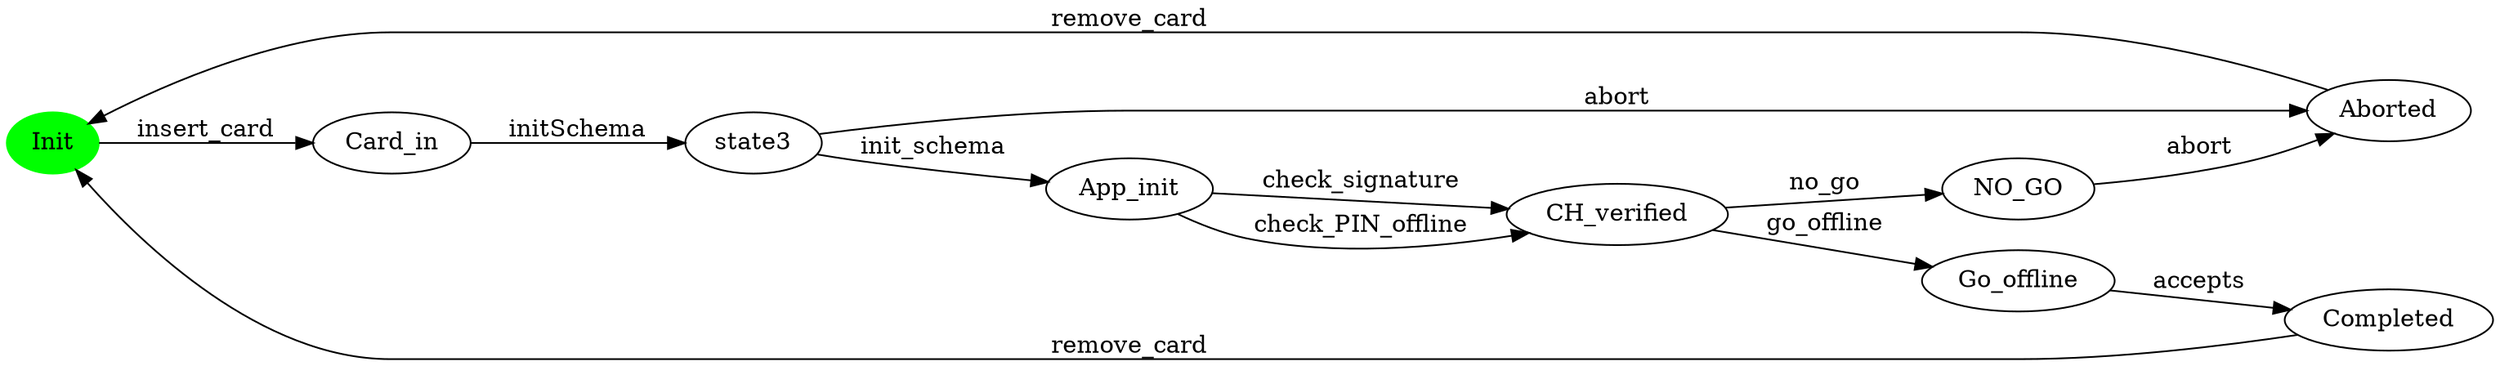 digraph G {
rankdir=LR;
state0[ label = "Init", style=filled, color=green ];
state1 [ label = "Go_offline" ];
state1 -> state2 [ label=" accepts " ];
state0 -> state3 [ label=" insert_card " ];
state4 [ label = "CH_verified" ];
state4 -> state5 [ label=" no_go " ];
state4 -> state1 [ label=" go_offline " ];
state5 [ label = "NO_GO" ];
state5 -> state6 [ label=" abort " ];
state2 [ label = "Completed" ];
state2 -> state0 [ label=" remove_card " ];
state3 [ label = "Card_in" ];
state3 -> state7 [ label=" initSchema " ];
state6 [ label = "Aborted" ];
state6 -> state0 [ label=" remove_card " ];
state7 [ label = "state3" ];
state7 -> state8 [ label=" init_schema " ];
state7 -> state6 [ label=" abort " ];
state8 [ label = "App_init" ];
state8 -> state4 [ label=" check_signature " ];
state8 -> state4 [ label=" check_PIN_offline " ];
}
